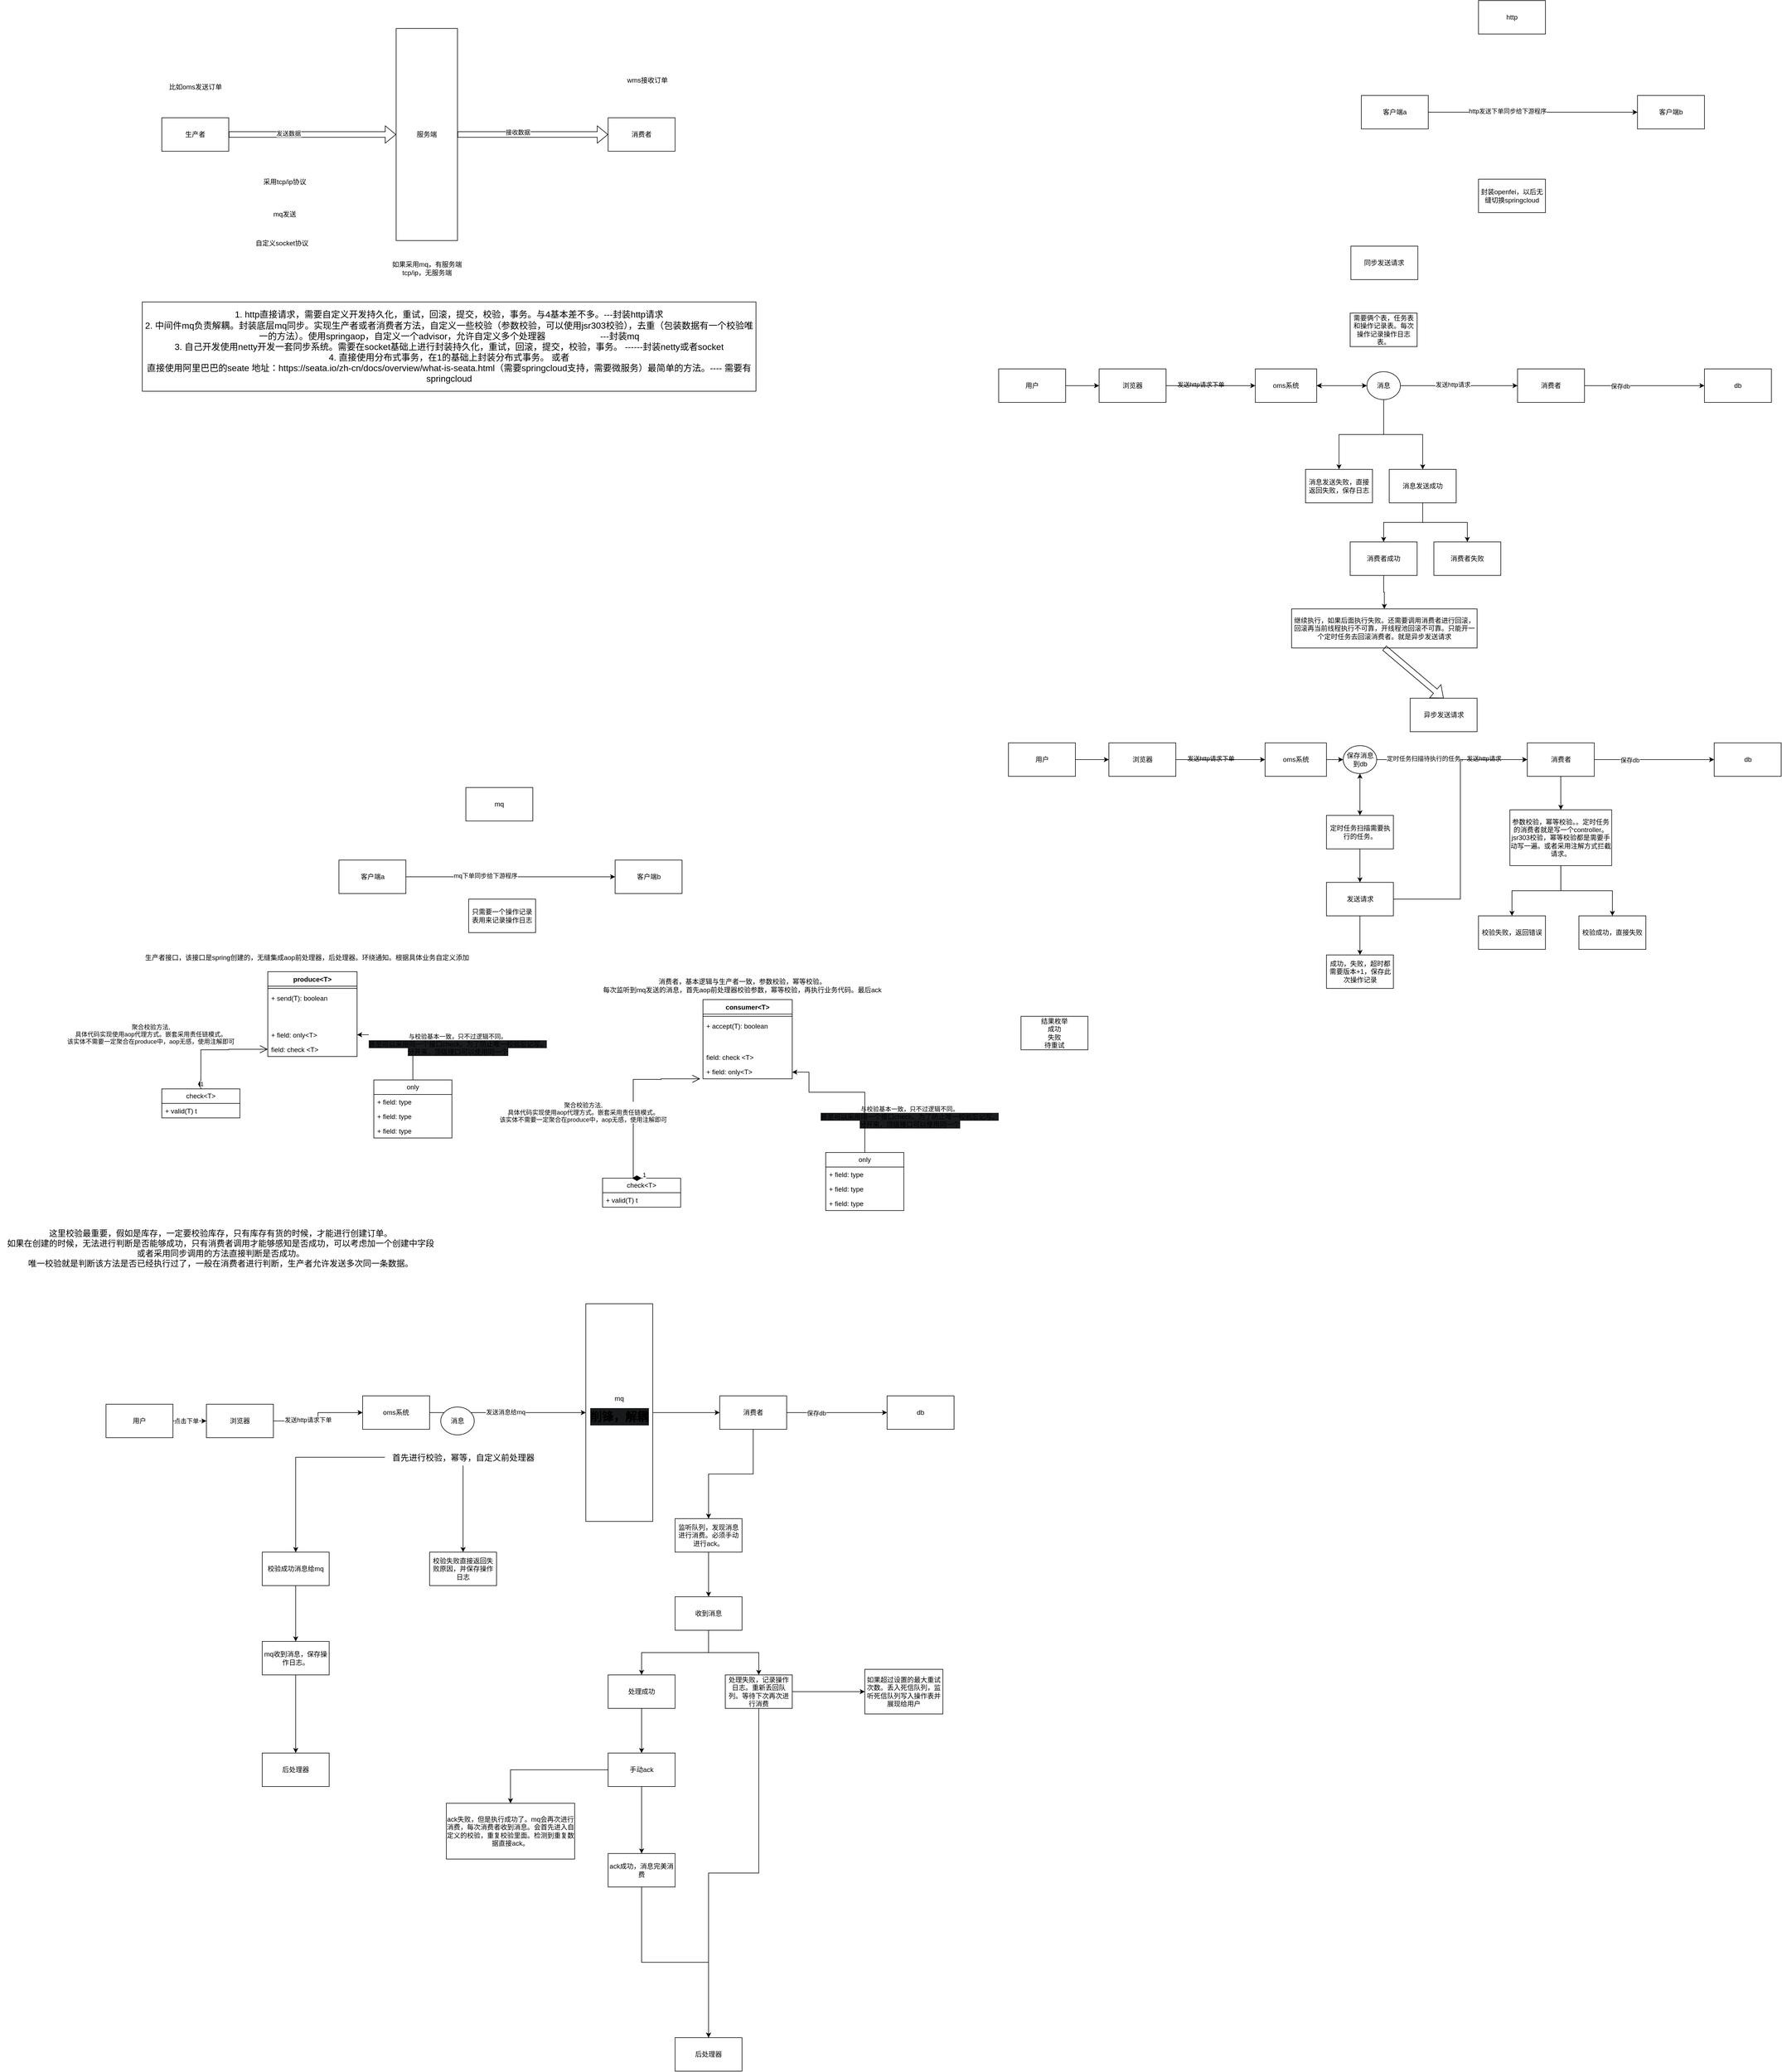 <mxfile version="21.6.2" type="device">
  <diagram name="第 1 页" id="dVBOyQNayiQEY88Q_D3k">
    <mxGraphModel dx="1001693" dy="935" grid="1" gridSize="10" guides="1" tooltips="1" connect="1" arrows="1" fold="1" page="1" pageScale="1" pageWidth="999900" pageHeight="999900" math="0" shadow="0">
      <root>
        <mxCell id="0" />
        <mxCell id="1" parent="0" />
        <mxCell id="_n20_lQ6JL3QIpDgOMCV-1" value="生产者" style="rounded=0;whiteSpace=wrap;html=1;" parent="1" vertex="1">
          <mxGeometry x="70" y="230" width="120" height="60" as="geometry" />
        </mxCell>
        <mxCell id="_n20_lQ6JL3QIpDgOMCV-2" value="消费者" style="rounded=0;whiteSpace=wrap;html=1;" parent="1" vertex="1">
          <mxGeometry x="870" y="230" width="120" height="60" as="geometry" />
        </mxCell>
        <mxCell id="_n20_lQ6JL3QIpDgOMCV-3" value="服务端" style="rounded=0;whiteSpace=wrap;html=1;" parent="1" vertex="1">
          <mxGeometry x="490" y="70" width="110" height="380" as="geometry" />
        </mxCell>
        <mxCell id="_n20_lQ6JL3QIpDgOMCV-4" value="" style="shape=flexArrow;endArrow=classic;html=1;rounded=0;exitX=1;exitY=0.5;exitDx=0;exitDy=0;entryX=0;entryY=0.5;entryDx=0;entryDy=0;" parent="1" source="_n20_lQ6JL3QIpDgOMCV-1" target="_n20_lQ6JL3QIpDgOMCV-3" edge="1">
          <mxGeometry width="50" height="50" relative="1" as="geometry">
            <mxPoint x="680" y="360" as="sourcePoint" />
            <mxPoint x="730" y="310" as="targetPoint" />
          </mxGeometry>
        </mxCell>
        <mxCell id="_n20_lQ6JL3QIpDgOMCV-6" value="发送数据" style="edgeLabel;html=1;align=center;verticalAlign=middle;resizable=0;points=[];" parent="_n20_lQ6JL3QIpDgOMCV-4" vertex="1" connectable="0">
          <mxGeometry x="-0.286" y="2" relative="1" as="geometry">
            <mxPoint as="offset" />
          </mxGeometry>
        </mxCell>
        <mxCell id="_n20_lQ6JL3QIpDgOMCV-5" value="" style="shape=flexArrow;endArrow=classic;html=1;rounded=0;exitX=1;exitY=0.5;exitDx=0;exitDy=0;entryX=0;entryY=0.5;entryDx=0;entryDy=0;" parent="1" source="_n20_lQ6JL3QIpDgOMCV-3" target="_n20_lQ6JL3QIpDgOMCV-2" edge="1">
          <mxGeometry width="50" height="50" relative="1" as="geometry">
            <mxPoint x="670" y="270" as="sourcePoint" />
            <mxPoint x="720" y="220" as="targetPoint" />
          </mxGeometry>
        </mxCell>
        <mxCell id="_n20_lQ6JL3QIpDgOMCV-8" value="接收数据" style="edgeLabel;html=1;align=center;verticalAlign=middle;resizable=0;points=[];" parent="_n20_lQ6JL3QIpDgOMCV-5" vertex="1" connectable="0">
          <mxGeometry x="-0.2" y="4" relative="1" as="geometry">
            <mxPoint as="offset" />
          </mxGeometry>
        </mxCell>
        <mxCell id="_n20_lQ6JL3QIpDgOMCV-9" value="比如oms发送订单" style="text;html=1;align=center;verticalAlign=middle;resizable=0;points=[];autosize=1;strokeColor=none;fillColor=none;" parent="1" vertex="1">
          <mxGeometry x="70" y="160" width="120" height="30" as="geometry" />
        </mxCell>
        <mxCell id="_n20_lQ6JL3QIpDgOMCV-10" value="wms接收订单" style="text;html=1;align=center;verticalAlign=middle;resizable=0;points=[];autosize=1;strokeColor=none;fillColor=none;" parent="1" vertex="1">
          <mxGeometry x="890" y="148" width="100" height="30" as="geometry" />
        </mxCell>
        <mxCell id="_n20_lQ6JL3QIpDgOMCV-11" value="采用tcp/ip协议" style="text;html=1;align=center;verticalAlign=middle;resizable=0;points=[];autosize=1;strokeColor=none;fillColor=none;" parent="1" vertex="1">
          <mxGeometry x="240" y="330" width="100" height="30" as="geometry" />
        </mxCell>
        <mxCell id="_n20_lQ6JL3QIpDgOMCV-12" value="mq发送" style="text;html=1;align=center;verticalAlign=middle;resizable=0;points=[];autosize=1;strokeColor=none;fillColor=none;" parent="1" vertex="1">
          <mxGeometry x="260" y="388" width="60" height="30" as="geometry" />
        </mxCell>
        <mxCell id="_n20_lQ6JL3QIpDgOMCV-13" value="自定义socket协议" style="text;html=1;align=center;verticalAlign=middle;resizable=0;points=[];autosize=1;strokeColor=none;fillColor=none;" parent="1" vertex="1">
          <mxGeometry x="225" y="440" width="120" height="30" as="geometry" />
        </mxCell>
        <mxCell id="_n20_lQ6JL3QIpDgOMCV-14" value="如果采用mq，有服务端&lt;br&gt;tcp/ip，无服务端" style="text;html=1;align=center;verticalAlign=middle;resizable=0;points=[];autosize=1;strokeColor=none;fillColor=none;" parent="1" vertex="1">
          <mxGeometry x="470" y="480" width="150" height="40" as="geometry" />
        </mxCell>
        <mxCell id="_n20_lQ6JL3QIpDgOMCV-20" style="edgeStyle=orthogonalEdgeStyle;rounded=0;orthogonalLoop=1;jettySize=auto;html=1;entryX=0;entryY=0.5;entryDx=0;entryDy=0;" parent="1" source="_n20_lQ6JL3QIpDgOMCV-18" target="_n20_lQ6JL3QIpDgOMCV-19" edge="1">
          <mxGeometry relative="1" as="geometry" />
        </mxCell>
        <mxCell id="_n20_lQ6JL3QIpDgOMCV-21" value="mq下单同步给下游程序" style="edgeLabel;html=1;align=center;verticalAlign=middle;resizable=0;points=[];" parent="_n20_lQ6JL3QIpDgOMCV-20" vertex="1" connectable="0">
          <mxGeometry x="-0.243" y="2" relative="1" as="geometry">
            <mxPoint as="offset" />
          </mxGeometry>
        </mxCell>
        <mxCell id="_n20_lQ6JL3QIpDgOMCV-18" value="客户端a" style="rounded=0;whiteSpace=wrap;html=1;" parent="1" vertex="1">
          <mxGeometry x="387.5" y="1560" width="120" height="60" as="geometry" />
        </mxCell>
        <mxCell id="_n20_lQ6JL3QIpDgOMCV-19" value="客户端b" style="rounded=0;whiteSpace=wrap;html=1;" parent="1" vertex="1">
          <mxGeometry x="882.5" y="1560" width="120" height="60" as="geometry" />
        </mxCell>
        <mxCell id="_n20_lQ6JL3QIpDgOMCV-23" style="edgeStyle=orthogonalEdgeStyle;rounded=0;orthogonalLoop=1;jettySize=auto;html=1;entryX=0;entryY=0.5;entryDx=0;entryDy=0;" parent="1" source="_n20_lQ6JL3QIpDgOMCV-22" target="_n20_lQ6JL3QIpDgOMCV-24" edge="1">
          <mxGeometry relative="1" as="geometry">
            <mxPoint x="200" y="2285" as="targetPoint" />
          </mxGeometry>
        </mxCell>
        <mxCell id="_n20_lQ6JL3QIpDgOMCV-25" value="点击下单" style="edgeLabel;html=1;align=center;verticalAlign=middle;resizable=0;points=[];" parent="_n20_lQ6JL3QIpDgOMCV-23" vertex="1" connectable="0">
          <mxGeometry x="-0.2" relative="1" as="geometry">
            <mxPoint as="offset" />
          </mxGeometry>
        </mxCell>
        <mxCell id="_n20_lQ6JL3QIpDgOMCV-22" value="用户" style="rounded=0;whiteSpace=wrap;html=1;" parent="1" vertex="1">
          <mxGeometry x="-30" y="2535" width="120" height="60" as="geometry" />
        </mxCell>
        <mxCell id="_n20_lQ6JL3QIpDgOMCV-26" style="edgeStyle=orthogonalEdgeStyle;rounded=0;orthogonalLoop=1;jettySize=auto;html=1;entryX=0;entryY=0.5;entryDx=0;entryDy=0;" parent="1" source="_n20_lQ6JL3QIpDgOMCV-24" target="_n20_lQ6JL3QIpDgOMCV-27" edge="1">
          <mxGeometry relative="1" as="geometry">
            <mxPoint x="530" y="2375" as="targetPoint" />
          </mxGeometry>
        </mxCell>
        <mxCell id="_n20_lQ6JL3QIpDgOMCV-28" value="发送http请求下单" style="edgeLabel;html=1;align=center;verticalAlign=middle;resizable=0;points=[];" parent="_n20_lQ6JL3QIpDgOMCV-26" vertex="1" connectable="0">
          <mxGeometry x="-0.293" y="2" relative="1" as="geometry">
            <mxPoint as="offset" />
          </mxGeometry>
        </mxCell>
        <mxCell id="_n20_lQ6JL3QIpDgOMCV-24" value="浏览器" style="whiteSpace=wrap;html=1;" parent="1" vertex="1">
          <mxGeometry x="150" y="2535" width="120" height="60" as="geometry" />
        </mxCell>
        <mxCell id="_n20_lQ6JL3QIpDgOMCV-32" style="edgeStyle=orthogonalEdgeStyle;rounded=0;orthogonalLoop=1;jettySize=auto;html=1;entryX=0;entryY=0.5;entryDx=0;entryDy=0;" parent="1" source="_n20_lQ6JL3QIpDgOMCV-27" target="_n20_lQ6JL3QIpDgOMCV-31" edge="1">
          <mxGeometry relative="1" as="geometry" />
        </mxCell>
        <mxCell id="_n20_lQ6JL3QIpDgOMCV-33" value="发送消息给mq" style="edgeLabel;html=1;align=center;verticalAlign=middle;resizable=0;points=[];" parent="_n20_lQ6JL3QIpDgOMCV-32" vertex="1" connectable="0">
          <mxGeometry x="-0.029" y="1" relative="1" as="geometry">
            <mxPoint as="offset" />
          </mxGeometry>
        </mxCell>
        <mxCell id="_n20_lQ6JL3QIpDgOMCV-27" value="oms系统" style="whiteSpace=wrap;html=1;" parent="1" vertex="1">
          <mxGeometry x="430" y="2520" width="120" height="60" as="geometry" />
        </mxCell>
        <mxCell id="_n20_lQ6JL3QIpDgOMCV-29" value="1. http直接请求，需要自定义开发持久化，重试，回滚，提交，校验，事务。与4基本差不多。---封装http请求&lt;br style=&quot;font-size: 16px;&quot;&gt;2. 中间件mq负责解耦。封装底层mq同步。实现生产者或者消费者方法，自定义一些校验（参数校验，可以使用jsr303校验），去重（包装数据有一个校验唯一的方法）。使用springaop，自定义一个advisor，允许自定义多个处理器&amp;nbsp; &amp;nbsp; &amp;nbsp; &amp;nbsp; &amp;nbsp; &amp;nbsp; &amp;nbsp; &amp;nbsp; &amp;nbsp; &amp;nbsp; &amp;nbsp; ---封装mq&lt;br style=&quot;font-size: 16px;&quot;&gt;3. 自己开发使用netty开发一套同步系统。需要在socket基础上进行封装持久化，重试，回滚，提交，校验，事务。 ------封装netty或者socket&lt;br style=&quot;font-size: 16px;&quot;&gt;4. 直接使用分布式事务，在1的基础上封装分布式事务。 或者&lt;br&gt;直接使用阿里巴巴的seate 地址：https://seata.io/zh-cn/docs/overview/what-is-seata.html（需要springcloud支持，需要微服务）最简单的方法。---- 需要有springcloud" style="whiteSpace=wrap;html=1;fontSize=16;" parent="1" vertex="1">
          <mxGeometry x="35" y="560" width="1100" height="160" as="geometry" />
        </mxCell>
        <mxCell id="_n20_lQ6JL3QIpDgOMCV-30" value="mq" style="whiteSpace=wrap;html=1;" parent="1" vertex="1">
          <mxGeometry x="615" y="1430" width="120" height="60" as="geometry" />
        </mxCell>
        <mxCell id="_n20_lQ6JL3QIpDgOMCV-100" value="" style="edgeStyle=orthogonalEdgeStyle;rounded=0;orthogonalLoop=1;jettySize=auto;html=1;" parent="1" source="_n20_lQ6JL3QIpDgOMCV-31" target="_n20_lQ6JL3QIpDgOMCV-99" edge="1">
          <mxGeometry relative="1" as="geometry" />
        </mxCell>
        <mxCell id="_n20_lQ6JL3QIpDgOMCV-31" value="mq&lt;h2 data-darkreader-inline-bgcolor=&quot;&quot; style=&quot;margin: 10px 0px; padding: 0px; font-size: 21px; line-height: 1.5; font-family: Verdana, Arial, Helvetica, sans-serif; text-align: start; background-color: rgb(24, 26, 27); --darkreader-inline-bgcolor: #131516;&quot;&gt;削锋，解耦&lt;/h2&gt;" style="rounded=0;whiteSpace=wrap;html=1;" parent="1" vertex="1">
          <mxGeometry x="830" y="2355" width="120" height="390" as="geometry" />
        </mxCell>
        <mxCell id="_n20_lQ6JL3QIpDgOMCV-104" style="edgeStyle=orthogonalEdgeStyle;rounded=0;orthogonalLoop=1;jettySize=auto;html=1;entryX=0.5;entryY=0;entryDx=0;entryDy=0;" parent="1" source="_n20_lQ6JL3QIpDgOMCV-35" target="_n20_lQ6JL3QIpDgOMCV-105" edge="1">
          <mxGeometry relative="1" as="geometry">
            <mxPoint x="360" y="2730" as="targetPoint" />
          </mxGeometry>
        </mxCell>
        <mxCell id="_n20_lQ6JL3QIpDgOMCV-108" value="" style="edgeStyle=orthogonalEdgeStyle;rounded=0;orthogonalLoop=1;jettySize=auto;html=1;" parent="1" source="_n20_lQ6JL3QIpDgOMCV-35" target="_n20_lQ6JL3QIpDgOMCV-107" edge="1">
          <mxGeometry relative="1" as="geometry" />
        </mxCell>
        <mxCell id="_n20_lQ6JL3QIpDgOMCV-35" value="首先进行校验，幂等，自定义前处理器" style="text;html=1;align=center;verticalAlign=middle;resizable=0;points=[];autosize=1;strokeColor=none;fillColor=none;fontSize=15;" parent="1" vertex="1">
          <mxGeometry x="470" y="2615" width="280" height="30" as="geometry" />
        </mxCell>
        <mxCell id="_n20_lQ6JL3QIpDgOMCV-37" value="消息" style="ellipse;whiteSpace=wrap;html=1;" parent="1" vertex="1">
          <mxGeometry x="570" y="2540" width="60" height="50" as="geometry" />
        </mxCell>
        <mxCell id="_n20_lQ6JL3QIpDgOMCV-50" value="生产者接口，该接口是spring创建的，无缝集成aop前处理器，后处理器。环绕通知。根据具体业务自定义添加" style="text;html=1;align=center;verticalAlign=middle;resizable=0;points=[];autosize=1;strokeColor=none;fillColor=none;" parent="1" vertex="1">
          <mxGeometry x="30" y="1720" width="600" height="30" as="geometry" />
        </mxCell>
        <mxCell id="_n20_lQ6JL3QIpDgOMCV-67" value="produce&amp;lt;T&amp;gt;" style="swimlane;fontStyle=1;align=center;verticalAlign=top;childLayout=stackLayout;horizontal=1;startSize=26;horizontalStack=0;resizeParent=1;resizeParentMax=0;resizeLast=0;collapsible=1;marginBottom=0;whiteSpace=wrap;html=1;" parent="1" vertex="1">
          <mxGeometry x="260" y="1760" width="160" height="152" as="geometry" />
        </mxCell>
        <mxCell id="_n20_lQ6JL3QIpDgOMCV-69" value="" style="line;strokeWidth=1;fillColor=none;align=left;verticalAlign=middle;spacingTop=-1;spacingLeft=3;spacingRight=3;rotatable=0;labelPosition=right;points=[];portConstraint=eastwest;strokeColor=inherit;" parent="_n20_lQ6JL3QIpDgOMCV-67" vertex="1">
          <mxGeometry y="26" width="160" height="8" as="geometry" />
        </mxCell>
        <mxCell id="_n20_lQ6JL3QIpDgOMCV-70" value="+ send(T): boolean" style="text;strokeColor=none;fillColor=none;align=left;verticalAlign=top;spacingLeft=4;spacingRight=4;overflow=hidden;rotatable=0;points=[[0,0.5],[1,0.5]];portConstraint=eastwest;whiteSpace=wrap;html=1;" parent="_n20_lQ6JL3QIpDgOMCV-67" vertex="1">
          <mxGeometry y="34" width="160" height="66" as="geometry" />
        </mxCell>
        <mxCell id="_n20_lQ6JL3QIpDgOMCV-88" value="+ field: only&amp;lt;T&amp;gt;" style="text;strokeColor=none;fillColor=none;align=left;verticalAlign=top;spacingLeft=4;spacingRight=4;overflow=hidden;rotatable=0;points=[[0,0.5],[1,0.5]];portConstraint=eastwest;whiteSpace=wrap;html=1;" parent="_n20_lQ6JL3QIpDgOMCV-67" vertex="1">
          <mxGeometry y="100" width="160" height="26" as="geometry" />
        </mxCell>
        <mxCell id="_n20_lQ6JL3QIpDgOMCV-81" value="field: check &amp;lt;T&amp;gt;" style="text;strokeColor=none;fillColor=none;align=left;verticalAlign=top;spacingLeft=4;spacingRight=4;overflow=hidden;rotatable=0;points=[[0,0.5],[1,0.5]];portConstraint=eastwest;whiteSpace=wrap;html=1;" parent="_n20_lQ6JL3QIpDgOMCV-67" vertex="1">
          <mxGeometry y="126" width="160" height="26" as="geometry" />
        </mxCell>
        <mxCell id="_n20_lQ6JL3QIpDgOMCV-72" value="消费者，基本逻辑与生产者一致，参数校验，幂等校验。&lt;br&gt;每次监听到mq发送的消息，首先aop前处理器校验参数，幂等校验，再执行业务代码。最后ack" style="text;html=1;align=center;verticalAlign=middle;resizable=0;points=[];autosize=1;strokeColor=none;fillColor=none;" parent="1" vertex="1">
          <mxGeometry x="850" y="1765" width="520" height="40" as="geometry" />
        </mxCell>
        <mxCell id="_n20_lQ6JL3QIpDgOMCV-73" value="consumer&amp;lt;T&amp;gt;" style="swimlane;fontStyle=1;align=center;verticalAlign=top;childLayout=stackLayout;horizontal=1;startSize=26;horizontalStack=0;resizeParent=1;resizeParentMax=0;resizeLast=0;collapsible=1;marginBottom=0;whiteSpace=wrap;html=1;" parent="1" vertex="1">
          <mxGeometry x="1040" y="1810" width="160" height="142" as="geometry" />
        </mxCell>
        <mxCell id="_n20_lQ6JL3QIpDgOMCV-74" value="" style="line;strokeWidth=1;fillColor=none;align=left;verticalAlign=middle;spacingTop=-1;spacingLeft=3;spacingRight=3;rotatable=0;labelPosition=right;points=[];portConstraint=eastwest;strokeColor=inherit;" parent="_n20_lQ6JL3QIpDgOMCV-73" vertex="1">
          <mxGeometry y="26" width="160" height="8" as="geometry" />
        </mxCell>
        <mxCell id="_n20_lQ6JL3QIpDgOMCV-75" value="+ accept(T): boolean" style="text;strokeColor=none;fillColor=none;align=left;verticalAlign=top;spacingLeft=4;spacingRight=4;overflow=hidden;rotatable=0;points=[[0,0.5],[1,0.5]];portConstraint=eastwest;whiteSpace=wrap;html=1;" parent="_n20_lQ6JL3QIpDgOMCV-73" vertex="1">
          <mxGeometry y="34" width="160" height="56" as="geometry" />
        </mxCell>
        <mxCell id="_n20_lQ6JL3QIpDgOMCV-140" value="field: check &amp;lt;T&amp;gt;" style="text;strokeColor=none;fillColor=none;align=left;verticalAlign=top;spacingLeft=4;spacingRight=4;overflow=hidden;rotatable=0;points=[[0,0.5],[1,0.5]];portConstraint=eastwest;whiteSpace=wrap;html=1;" parent="_n20_lQ6JL3QIpDgOMCV-73" vertex="1">
          <mxGeometry y="90" width="160" height="26" as="geometry" />
        </mxCell>
        <mxCell id="_n20_lQ6JL3QIpDgOMCV-139" value="+ field: only&amp;lt;T&amp;gt;" style="text;strokeColor=none;fillColor=none;align=left;verticalAlign=top;spacingLeft=4;spacingRight=4;overflow=hidden;rotatable=0;points=[[0,0.5],[1,0.5]];portConstraint=eastwest;whiteSpace=wrap;html=1;" parent="_n20_lQ6JL3QIpDgOMCV-73" vertex="1">
          <mxGeometry y="116" width="160" height="26" as="geometry" />
        </mxCell>
        <mxCell id="_n20_lQ6JL3QIpDgOMCV-76" value="check&amp;lt;T&amp;gt;" style="swimlane;fontStyle=0;childLayout=stackLayout;horizontal=1;startSize=26;fillColor=none;horizontalStack=0;resizeParent=1;resizeParentMax=0;resizeLast=0;collapsible=1;marginBottom=0;whiteSpace=wrap;html=1;" parent="1" vertex="1">
          <mxGeometry x="70" y="1970" width="140" height="52" as="geometry" />
        </mxCell>
        <mxCell id="_n20_lQ6JL3QIpDgOMCV-77" value="+ valid(T) t" style="text;strokeColor=none;fillColor=none;align=left;verticalAlign=top;spacingLeft=4;spacingRight=4;overflow=hidden;rotatable=0;points=[[0,0.5],[1,0.5]];portConstraint=eastwest;whiteSpace=wrap;html=1;" parent="_n20_lQ6JL3QIpDgOMCV-76" vertex="1">
          <mxGeometry y="26" width="140" height="26" as="geometry" />
        </mxCell>
        <mxCell id="_n20_lQ6JL3QIpDgOMCV-80" value="1" style="endArrow=open;html=1;endSize=12;startArrow=diamondThin;startSize=14;startFill=1;edgeStyle=orthogonalEdgeStyle;align=left;verticalAlign=bottom;rounded=0;exitX=0.5;exitY=0;exitDx=0;exitDy=0;entryX=0;entryY=0.5;entryDx=0;entryDy=0;" parent="1" source="_n20_lQ6JL3QIpDgOMCV-76" target="_n20_lQ6JL3QIpDgOMCV-81" edge="1">
          <mxGeometry x="-1" y="3" relative="1" as="geometry">
            <mxPoint x="260" y="1930" as="sourcePoint" />
            <mxPoint x="110" y="1770" as="targetPoint" />
            <Array as="points">
              <mxPoint x="140" y="1900" />
              <mxPoint x="190" y="1900" />
              <mxPoint x="190" y="1899" />
            </Array>
          </mxGeometry>
        </mxCell>
        <mxCell id="_n20_lQ6JL3QIpDgOMCV-86" value="聚合校验方法,&lt;br&gt;具体代码实现使用aop代理方式。嵌套采用责任链模式。&lt;br&gt;该实体不需要一定聚合在produce中，aop无感，使用注解即可" style="edgeLabel;html=1;align=center;verticalAlign=middle;resizable=0;points=[];" parent="_n20_lQ6JL3QIpDgOMCV-80" vertex="1" connectable="0">
          <mxGeometry x="-0.415" y="2" relative="1" as="geometry">
            <mxPoint x="-88" y="-42" as="offset" />
          </mxGeometry>
        </mxCell>
        <mxCell id="_n20_lQ6JL3QIpDgOMCV-93" style="edgeStyle=orthogonalEdgeStyle;rounded=0;orthogonalLoop=1;jettySize=auto;html=1;" parent="1" source="_n20_lQ6JL3QIpDgOMCV-89" target="_n20_lQ6JL3QIpDgOMCV-88" edge="1">
          <mxGeometry relative="1" as="geometry" />
        </mxCell>
        <mxCell id="_n20_lQ6JL3QIpDgOMCV-95" value="与校验基本一致，只不过逻辑不同。&lt;br data-darkreader-inline-border=&quot;&quot; data-darkreader-inline-bgcolor=&quot;&quot; style=&quot;border-color: var(--darkreader-border--border-color); font-size: 12px; background-color: rgb(26, 28, 30); --darkreader-inline-bgcolor: #151718; --darkreader-inline-border: var(--darkreader-border--darkreader-border--border-color);&quot;&gt;&lt;span data-darkreader-inline-bgcolor=&quot;&quot; style=&quot;font-size: 12px; background-color: rgb(26, 28, 30); --darkreader-inline-bgcolor: #151718;&quot;&gt;甚至可以采用同一个接口check。为了防止唯一校验忘记写。&lt;br&gt;分开来，顶级接口可以使用同一个&lt;/span&gt;" style="edgeLabel;html=1;align=center;verticalAlign=middle;resizable=0;points=[];" parent="_n20_lQ6JL3QIpDgOMCV-93" vertex="1" connectable="0">
          <mxGeometry x="-0.105" y="-3" relative="1" as="geometry">
            <mxPoint x="80" y="20" as="offset" />
          </mxGeometry>
        </mxCell>
        <mxCell id="_n20_lQ6JL3QIpDgOMCV-89" value="only" style="swimlane;fontStyle=0;childLayout=stackLayout;horizontal=1;startSize=26;fillColor=none;horizontalStack=0;resizeParent=1;resizeParentMax=0;resizeLast=0;collapsible=1;marginBottom=0;whiteSpace=wrap;html=1;" parent="1" vertex="1">
          <mxGeometry x="450" y="1954" width="140" height="104" as="geometry" />
        </mxCell>
        <mxCell id="_n20_lQ6JL3QIpDgOMCV-90" value="+ field: type" style="text;strokeColor=none;fillColor=none;align=left;verticalAlign=top;spacingLeft=4;spacingRight=4;overflow=hidden;rotatable=0;points=[[0,0.5],[1,0.5]];portConstraint=eastwest;whiteSpace=wrap;html=1;" parent="_n20_lQ6JL3QIpDgOMCV-89" vertex="1">
          <mxGeometry y="26" width="140" height="26" as="geometry" />
        </mxCell>
        <mxCell id="_n20_lQ6JL3QIpDgOMCV-91" value="+ field: type" style="text;strokeColor=none;fillColor=none;align=left;verticalAlign=top;spacingLeft=4;spacingRight=4;overflow=hidden;rotatable=0;points=[[0,0.5],[1,0.5]];portConstraint=eastwest;whiteSpace=wrap;html=1;" parent="_n20_lQ6JL3QIpDgOMCV-89" vertex="1">
          <mxGeometry y="52" width="140" height="26" as="geometry" />
        </mxCell>
        <mxCell id="_n20_lQ6JL3QIpDgOMCV-92" value="+ field: type" style="text;strokeColor=none;fillColor=none;align=left;verticalAlign=top;spacingLeft=4;spacingRight=4;overflow=hidden;rotatable=0;points=[[0,0.5],[1,0.5]];portConstraint=eastwest;whiteSpace=wrap;html=1;" parent="_n20_lQ6JL3QIpDgOMCV-89" vertex="1">
          <mxGeometry y="78" width="140" height="26" as="geometry" />
        </mxCell>
        <mxCell id="_n20_lQ6JL3QIpDgOMCV-96" value="这里校验最重要，假如是库存，一定要校验库存，只有库存有货的时候，才能进行创建订单。&lt;br style=&quot;font-size: 15px;&quot;&gt;如果在创建的时候，无法进行判断是否能够成功，只有消费者调用才能够感知是否成功，可以考虑加一个创建中字段&lt;br&gt;或者采用同步调用的方法直接判断是否成功。&lt;br&gt;&lt;font style=&quot;font-size: 15px;&quot;&gt;唯一校验就是判断该方法是否已经执行过了，一般在消费者进行判断，生产者允许发送多次同一条数据。&lt;br style=&quot;font-size: 15px;&quot;&gt;&lt;/font&gt;" style="text;html=1;align=center;verticalAlign=middle;resizable=0;points=[];autosize=1;strokeColor=none;fillColor=none;fontSize=15;" parent="1" vertex="1">
          <mxGeometry x="-220" y="2210" width="790" height="90" as="geometry" />
        </mxCell>
        <mxCell id="_n20_lQ6JL3QIpDgOMCV-103" value="" style="edgeStyle=orthogonalEdgeStyle;rounded=0;orthogonalLoop=1;jettySize=auto;html=1;" parent="1" source="_n20_lQ6JL3QIpDgOMCV-99" target="_n20_lQ6JL3QIpDgOMCV-102" edge="1">
          <mxGeometry relative="1" as="geometry" />
        </mxCell>
        <mxCell id="_n20_lQ6JL3QIpDgOMCV-131" value="保存db" style="edgeLabel;html=1;align=center;verticalAlign=middle;resizable=0;points=[];" parent="_n20_lQ6JL3QIpDgOMCV-103" vertex="1" connectable="0">
          <mxGeometry x="-0.411" y="-1" relative="1" as="geometry">
            <mxPoint as="offset" />
          </mxGeometry>
        </mxCell>
        <mxCell id="_n20_lQ6JL3QIpDgOMCV-114" value="" style="edgeStyle=orthogonalEdgeStyle;rounded=0;orthogonalLoop=1;jettySize=auto;html=1;" parent="1" source="_n20_lQ6JL3QIpDgOMCV-99" target="_n20_lQ6JL3QIpDgOMCV-113" edge="1">
          <mxGeometry relative="1" as="geometry" />
        </mxCell>
        <mxCell id="_n20_lQ6JL3QIpDgOMCV-99" value="消费者" style="whiteSpace=wrap;html=1;rounded=0;" parent="1" vertex="1">
          <mxGeometry x="1070" y="2520" width="120" height="60" as="geometry" />
        </mxCell>
        <mxCell id="_n20_lQ6JL3QIpDgOMCV-102" value="db" style="whiteSpace=wrap;html=1;rounded=0;" parent="1" vertex="1">
          <mxGeometry x="1370" y="2520" width="120" height="60" as="geometry" />
        </mxCell>
        <mxCell id="_n20_lQ6JL3QIpDgOMCV-111" value="" style="edgeStyle=orthogonalEdgeStyle;rounded=0;orthogonalLoop=1;jettySize=auto;html=1;" parent="1" source="_n20_lQ6JL3QIpDgOMCV-105" target="_n20_lQ6JL3QIpDgOMCV-110" edge="1">
          <mxGeometry relative="1" as="geometry" />
        </mxCell>
        <mxCell id="_n20_lQ6JL3QIpDgOMCV-105" value="校验成功消息给mq" style="rounded=0;whiteSpace=wrap;html=1;" parent="1" vertex="1">
          <mxGeometry x="250" y="2800" width="120" height="60" as="geometry" />
        </mxCell>
        <mxCell id="_n20_lQ6JL3QIpDgOMCV-107" value="校验失败直接返回失败原因，并保存操作日志" style="whiteSpace=wrap;html=1;" parent="1" vertex="1">
          <mxGeometry x="550" y="2800" width="120" height="60" as="geometry" />
        </mxCell>
        <mxCell id="_n20_lQ6JL3QIpDgOMCV-146" style="edgeStyle=orthogonalEdgeStyle;rounded=0;orthogonalLoop=1;jettySize=auto;html=1;entryX=0.5;entryY=0;entryDx=0;entryDy=0;" parent="1" source="_n20_lQ6JL3QIpDgOMCV-110" target="_n20_lQ6JL3QIpDgOMCV-147" edge="1">
          <mxGeometry relative="1" as="geometry">
            <mxPoint x="310" y="3150" as="targetPoint" />
          </mxGeometry>
        </mxCell>
        <mxCell id="_n20_lQ6JL3QIpDgOMCV-110" value="mq收到消息，保存操作日志。" style="rounded=0;whiteSpace=wrap;html=1;" parent="1" vertex="1">
          <mxGeometry x="250" y="2960" width="120" height="60" as="geometry" />
        </mxCell>
        <mxCell id="_n20_lQ6JL3QIpDgOMCV-118" value="" style="edgeStyle=orthogonalEdgeStyle;rounded=0;orthogonalLoop=1;jettySize=auto;html=1;" parent="1" source="_n20_lQ6JL3QIpDgOMCV-113" target="_n20_lQ6JL3QIpDgOMCV-117" edge="1">
          <mxGeometry relative="1" as="geometry" />
        </mxCell>
        <mxCell id="_n20_lQ6JL3QIpDgOMCV-113" value="监听队列，发现消息进行消费。必须手动进行ack。" style="whiteSpace=wrap;html=1;rounded=0;" parent="1" vertex="1">
          <mxGeometry x="990" y="2740" width="120" height="60" as="geometry" />
        </mxCell>
        <mxCell id="_n20_lQ6JL3QIpDgOMCV-120" value="" style="edgeStyle=orthogonalEdgeStyle;rounded=0;orthogonalLoop=1;jettySize=auto;html=1;" parent="1" source="_n20_lQ6JL3QIpDgOMCV-117" target="_n20_lQ6JL3QIpDgOMCV-119" edge="1">
          <mxGeometry relative="1" as="geometry" />
        </mxCell>
        <mxCell id="_n20_lQ6JL3QIpDgOMCV-122" value="" style="edgeStyle=orthogonalEdgeStyle;rounded=0;orthogonalLoop=1;jettySize=auto;html=1;" parent="1" source="_n20_lQ6JL3QIpDgOMCV-117" target="_n20_lQ6JL3QIpDgOMCV-121" edge="1">
          <mxGeometry relative="1" as="geometry" />
        </mxCell>
        <mxCell id="_n20_lQ6JL3QIpDgOMCV-117" value="收到消息" style="whiteSpace=wrap;html=1;rounded=0;" parent="1" vertex="1">
          <mxGeometry x="990" y="2880" width="120" height="60" as="geometry" />
        </mxCell>
        <mxCell id="_n20_lQ6JL3QIpDgOMCV-124" value="" style="edgeStyle=orthogonalEdgeStyle;rounded=0;orthogonalLoop=1;jettySize=auto;html=1;" parent="1" source="_n20_lQ6JL3QIpDgOMCV-119" target="_n20_lQ6JL3QIpDgOMCV-123" edge="1">
          <mxGeometry relative="1" as="geometry" />
        </mxCell>
        <mxCell id="_n20_lQ6JL3QIpDgOMCV-119" value="处理成功" style="whiteSpace=wrap;html=1;rounded=0;" parent="1" vertex="1">
          <mxGeometry x="870" y="3020" width="120" height="60" as="geometry" />
        </mxCell>
        <mxCell id="_n20_lQ6JL3QIpDgOMCV-150" style="edgeStyle=orthogonalEdgeStyle;rounded=0;orthogonalLoop=1;jettySize=auto;html=1;entryX=0.5;entryY=0;entryDx=0;entryDy=0;" parent="1" source="_n20_lQ6JL3QIpDgOMCV-121" target="_n20_lQ6JL3QIpDgOMCV-149" edge="1">
          <mxGeometry relative="1" as="geometry" />
        </mxCell>
        <mxCell id="_n20_lQ6JL3QIpDgOMCV-257" value="" style="edgeStyle=orthogonalEdgeStyle;rounded=0;orthogonalLoop=1;jettySize=auto;html=1;" parent="1" source="_n20_lQ6JL3QIpDgOMCV-121" target="_n20_lQ6JL3QIpDgOMCV-256" edge="1">
          <mxGeometry relative="1" as="geometry" />
        </mxCell>
        <mxCell id="_n20_lQ6JL3QIpDgOMCV-121" value="处理失败，记录操作日志。重新丢回队列。等待下次再次进行消费" style="whiteSpace=wrap;html=1;rounded=0;" parent="1" vertex="1">
          <mxGeometry x="1080" y="3020" width="120" height="60" as="geometry" />
        </mxCell>
        <mxCell id="_n20_lQ6JL3QIpDgOMCV-127" value="" style="edgeStyle=orthogonalEdgeStyle;rounded=0;orthogonalLoop=1;jettySize=auto;html=1;" parent="1" source="_n20_lQ6JL3QIpDgOMCV-123" target="_n20_lQ6JL3QIpDgOMCV-126" edge="1">
          <mxGeometry relative="1" as="geometry" />
        </mxCell>
        <mxCell id="_n20_lQ6JL3QIpDgOMCV-129" value="" style="edgeStyle=orthogonalEdgeStyle;rounded=0;orthogonalLoop=1;jettySize=auto;html=1;" parent="1" source="_n20_lQ6JL3QIpDgOMCV-123" target="_n20_lQ6JL3QIpDgOMCV-128" edge="1">
          <mxGeometry relative="1" as="geometry" />
        </mxCell>
        <mxCell id="_n20_lQ6JL3QIpDgOMCV-123" value="手动ack" style="whiteSpace=wrap;html=1;rounded=0;" parent="1" vertex="1">
          <mxGeometry x="870" y="3160" width="120" height="60" as="geometry" />
        </mxCell>
        <mxCell id="_n20_lQ6JL3QIpDgOMCV-148" style="edgeStyle=orthogonalEdgeStyle;rounded=0;orthogonalLoop=1;jettySize=auto;html=1;entryX=0.5;entryY=0;entryDx=0;entryDy=0;" parent="1" source="_n20_lQ6JL3QIpDgOMCV-126" target="_n20_lQ6JL3QIpDgOMCV-149" edge="1">
          <mxGeometry relative="1" as="geometry">
            <mxPoint x="930" y="3520" as="targetPoint" />
          </mxGeometry>
        </mxCell>
        <mxCell id="_n20_lQ6JL3QIpDgOMCV-126" value="ack成功，消息完美消费" style="whiteSpace=wrap;html=1;rounded=0;" parent="1" vertex="1">
          <mxGeometry x="870" y="3340" width="120" height="60" as="geometry" />
        </mxCell>
        <mxCell id="_n20_lQ6JL3QIpDgOMCV-128" value="ack失败，但是执行成功了。mq会再次进行消费，每次消费者收到消息。会首先进入自定义的校验，重复校验里面。检测到重复数据直接ack。&lt;br&gt;" style="whiteSpace=wrap;html=1;rounded=0;" parent="1" vertex="1">
          <mxGeometry x="580" y="3250" width="230" height="100" as="geometry" />
        </mxCell>
        <mxCell id="_n20_lQ6JL3QIpDgOMCV-133" value="与校验基本一致，只不过逻辑不同。&lt;br data-darkreader-inline-border=&quot;&quot; data-darkreader-inline-bgcolor=&quot;&quot; style=&quot;border-color: var(--darkreader-border--border-color); font-size: 12px; background-color: rgb(26, 28, 30); --darkreader-inline-bgcolor: #151718; --darkreader-inline-border: var(--darkreader-border--darkreader-border--border-color);&quot;&gt;&lt;span data-darkreader-inline-bgcolor=&quot;&quot; style=&quot;font-size: 12px; background-color: rgb(26, 28, 30); --darkreader-inline-bgcolor: #151718;&quot;&gt;甚至可以采用同一个接口check。为了防止唯一校验忘记写。&lt;br&gt;分开来，顶级接口可以使用同一个&lt;/span&gt;" style="edgeLabel;html=1;align=center;verticalAlign=middle;resizable=0;points=[];" parent="1" vertex="1" connectable="0">
          <mxGeometry x="1410" y="2020" as="geometry" />
        </mxCell>
        <mxCell id="_n20_lQ6JL3QIpDgOMCV-138" value="" style="edgeStyle=orthogonalEdgeStyle;rounded=0;orthogonalLoop=1;jettySize=auto;html=1;" parent="1" source="_n20_lQ6JL3QIpDgOMCV-134" target="_n20_lQ6JL3QIpDgOMCV-73" edge="1">
          <mxGeometry relative="1" as="geometry">
            <Array as="points">
              <mxPoint x="1230" y="1976" />
              <mxPoint x="1230" y="1940" />
            </Array>
          </mxGeometry>
        </mxCell>
        <mxCell id="_n20_lQ6JL3QIpDgOMCV-134" value="only" style="swimlane;fontStyle=0;childLayout=stackLayout;horizontal=1;startSize=26;fillColor=none;horizontalStack=0;resizeParent=1;resizeParentMax=0;resizeLast=0;collapsible=1;marginBottom=0;whiteSpace=wrap;html=1;" parent="1" vertex="1">
          <mxGeometry x="1260" y="2084" width="140" height="104" as="geometry" />
        </mxCell>
        <mxCell id="_n20_lQ6JL3QIpDgOMCV-135" value="+ field: type" style="text;strokeColor=none;fillColor=none;align=left;verticalAlign=top;spacingLeft=4;spacingRight=4;overflow=hidden;rotatable=0;points=[[0,0.5],[1,0.5]];portConstraint=eastwest;whiteSpace=wrap;html=1;" parent="_n20_lQ6JL3QIpDgOMCV-134" vertex="1">
          <mxGeometry y="26" width="140" height="26" as="geometry" />
        </mxCell>
        <mxCell id="_n20_lQ6JL3QIpDgOMCV-136" value="+ field: type" style="text;strokeColor=none;fillColor=none;align=left;verticalAlign=top;spacingLeft=4;spacingRight=4;overflow=hidden;rotatable=0;points=[[0,0.5],[1,0.5]];portConstraint=eastwest;whiteSpace=wrap;html=1;" parent="_n20_lQ6JL3QIpDgOMCV-134" vertex="1">
          <mxGeometry y="52" width="140" height="26" as="geometry" />
        </mxCell>
        <mxCell id="_n20_lQ6JL3QIpDgOMCV-137" value="+ field: type" style="text;strokeColor=none;fillColor=none;align=left;verticalAlign=top;spacingLeft=4;spacingRight=4;overflow=hidden;rotatable=0;points=[[0,0.5],[1,0.5]];portConstraint=eastwest;whiteSpace=wrap;html=1;" parent="_n20_lQ6JL3QIpDgOMCV-134" vertex="1">
          <mxGeometry y="78" width="140" height="26" as="geometry" />
        </mxCell>
        <mxCell id="_n20_lQ6JL3QIpDgOMCV-141" value="check&amp;lt;T&amp;gt;" style="swimlane;fontStyle=0;childLayout=stackLayout;horizontal=1;startSize=26;fillColor=none;horizontalStack=0;resizeParent=1;resizeParentMax=0;resizeLast=0;collapsible=1;marginBottom=0;whiteSpace=wrap;html=1;" parent="1" vertex="1">
          <mxGeometry x="860" y="2130" width="140" height="52" as="geometry" />
        </mxCell>
        <mxCell id="_n20_lQ6JL3QIpDgOMCV-142" value="+ valid(T) t" style="text;strokeColor=none;fillColor=none;align=left;verticalAlign=top;spacingLeft=4;spacingRight=4;overflow=hidden;rotatable=0;points=[[0,0.5],[1,0.5]];portConstraint=eastwest;whiteSpace=wrap;html=1;" parent="_n20_lQ6JL3QIpDgOMCV-141" vertex="1">
          <mxGeometry y="26" width="140" height="26" as="geometry" />
        </mxCell>
        <mxCell id="_n20_lQ6JL3QIpDgOMCV-143" value="1" style="endArrow=open;html=1;endSize=12;startArrow=diamondThin;startSize=14;startFill=1;edgeStyle=orthogonalEdgeStyle;align=left;verticalAlign=bottom;rounded=0;exitX=0.5;exitY=0;exitDx=0;exitDy=0;entryX=0;entryY=0.5;entryDx=0;entryDy=0;" parent="1" source="_n20_lQ6JL3QIpDgOMCV-141" edge="1">
          <mxGeometry x="-1" y="3" relative="1" as="geometry">
            <mxPoint x="1035" y="1983" as="sourcePoint" />
            <mxPoint x="1035" y="1952" as="targetPoint" />
            <Array as="points">
              <mxPoint x="915" y="1953" />
              <mxPoint x="965" y="1953" />
              <mxPoint x="965" y="1952" />
            </Array>
          </mxGeometry>
        </mxCell>
        <mxCell id="_n20_lQ6JL3QIpDgOMCV-144" value="聚合校验方法,&lt;br&gt;具体代码实现使用aop代理方式。嵌套采用责任链模式。&lt;br&gt;该实体不需要一定聚合在produce中，aop无感，使用注解即可" style="edgeLabel;html=1;align=center;verticalAlign=middle;resizable=0;points=[];" parent="_n20_lQ6JL3QIpDgOMCV-143" vertex="1" connectable="0">
          <mxGeometry x="-0.415" y="2" relative="1" as="geometry">
            <mxPoint x="-88" y="-42" as="offset" />
          </mxGeometry>
        </mxCell>
        <mxCell id="_n20_lQ6JL3QIpDgOMCV-147" value="后处理器" style="whiteSpace=wrap;html=1;" parent="1" vertex="1">
          <mxGeometry x="250" y="3160" width="120" height="60" as="geometry" />
        </mxCell>
        <mxCell id="_n20_lQ6JL3QIpDgOMCV-149" value="后处理器" style="whiteSpace=wrap;html=1;" parent="1" vertex="1">
          <mxGeometry x="990" y="3670" width="120" height="60" as="geometry" />
        </mxCell>
        <mxCell id="_n20_lQ6JL3QIpDgOMCV-151" value="http" style="whiteSpace=wrap;html=1;" parent="1" vertex="1">
          <mxGeometry x="2430" y="20" width="120" height="60" as="geometry" />
        </mxCell>
        <mxCell id="_n20_lQ6JL3QIpDgOMCV-152" style="edgeStyle=orthogonalEdgeStyle;rounded=0;orthogonalLoop=1;jettySize=auto;html=1;entryX=0;entryY=0.5;entryDx=0;entryDy=0;" parent="1" source="_n20_lQ6JL3QIpDgOMCV-154" target="_n20_lQ6JL3QIpDgOMCV-155" edge="1">
          <mxGeometry relative="1" as="geometry" />
        </mxCell>
        <mxCell id="_n20_lQ6JL3QIpDgOMCV-153" value="http发送下单同步给下游程序" style="edgeLabel;html=1;align=center;verticalAlign=middle;resizable=0;points=[];" parent="_n20_lQ6JL3QIpDgOMCV-152" vertex="1" connectable="0">
          <mxGeometry x="-0.243" y="2" relative="1" as="geometry">
            <mxPoint as="offset" />
          </mxGeometry>
        </mxCell>
        <mxCell id="_n20_lQ6JL3QIpDgOMCV-154" value="客户端a" style="rounded=0;whiteSpace=wrap;html=1;" parent="1" vertex="1">
          <mxGeometry x="2220" y="190" width="120" height="60" as="geometry" />
        </mxCell>
        <mxCell id="_n20_lQ6JL3QIpDgOMCV-155" value="客户端b" style="rounded=0;whiteSpace=wrap;html=1;" parent="1" vertex="1">
          <mxGeometry x="2715" y="190" width="120" height="60" as="geometry" />
        </mxCell>
        <mxCell id="_n20_lQ6JL3QIpDgOMCV-156" value="封装openfei，以后无缝切换springcloud" style="whiteSpace=wrap;html=1;" parent="1" vertex="1">
          <mxGeometry x="2430" y="340" width="120" height="60" as="geometry" />
        </mxCell>
        <mxCell id="_n20_lQ6JL3QIpDgOMCV-203" style="edgeStyle=orthogonalEdgeStyle;rounded=0;orthogonalLoop=1;jettySize=auto;html=1;entryX=0;entryY=0.5;entryDx=0;entryDy=0;" parent="1" source="_n20_lQ6JL3QIpDgOMCV-191" target="_n20_lQ6JL3QIpDgOMCV-193" edge="1">
          <mxGeometry relative="1" as="geometry" />
        </mxCell>
        <mxCell id="_n20_lQ6JL3QIpDgOMCV-191" value="用户" style="rounded=0;whiteSpace=wrap;html=1;" parent="1" vertex="1">
          <mxGeometry x="1570" y="680" width="120" height="60" as="geometry" />
        </mxCell>
        <mxCell id="_n20_lQ6JL3QIpDgOMCV-192" value="发送http请求下单" style="edgeLabel;html=1;align=center;verticalAlign=middle;resizable=0;points=[];" parent="1" vertex="1" connectable="0">
          <mxGeometry x="1931.818" y="708.091" as="geometry" />
        </mxCell>
        <mxCell id="_n20_lQ6JL3QIpDgOMCV-204" style="edgeStyle=orthogonalEdgeStyle;rounded=0;orthogonalLoop=1;jettySize=auto;html=1;entryX=0;entryY=0.5;entryDx=0;entryDy=0;" parent="1" source="_n20_lQ6JL3QIpDgOMCV-193" target="_n20_lQ6JL3QIpDgOMCV-195" edge="1">
          <mxGeometry relative="1" as="geometry" />
        </mxCell>
        <mxCell id="_n20_lQ6JL3QIpDgOMCV-193" value="浏览器" style="whiteSpace=wrap;html=1;" parent="1" vertex="1">
          <mxGeometry x="1750" y="680" width="120" height="60" as="geometry" />
        </mxCell>
        <mxCell id="_n20_lQ6JL3QIpDgOMCV-205" style="edgeStyle=orthogonalEdgeStyle;rounded=0;orthogonalLoop=1;jettySize=auto;html=1;entryX=0;entryY=0.5;entryDx=0;entryDy=0;" parent="1" source="_n20_lQ6JL3QIpDgOMCV-195" target="_n20_lQ6JL3QIpDgOMCV-198" edge="1">
          <mxGeometry relative="1" as="geometry" />
        </mxCell>
        <mxCell id="_n20_lQ6JL3QIpDgOMCV-195" value="oms系统" style="whiteSpace=wrap;html=1;" parent="1" vertex="1">
          <mxGeometry x="2030" y="680" width="110" height="60" as="geometry" />
        </mxCell>
        <mxCell id="_n20_lQ6JL3QIpDgOMCV-196" value="" style="edgeStyle=orthogonalEdgeStyle;rounded=0;orthogonalLoop=1;jettySize=auto;html=1;" parent="1" target="_n20_lQ6JL3QIpDgOMCV-201" edge="1">
          <mxGeometry relative="1" as="geometry">
            <mxPoint x="2550.0" y="695" as="sourcePoint" />
          </mxGeometry>
        </mxCell>
        <mxCell id="_n20_lQ6JL3QIpDgOMCV-206" style="edgeStyle=orthogonalEdgeStyle;rounded=0;orthogonalLoop=1;jettySize=auto;html=1;entryX=0;entryY=0.5;entryDx=0;entryDy=0;" parent="1" source="_n20_lQ6JL3QIpDgOMCV-198" target="_n20_lQ6JL3QIpDgOMCV-201" edge="1">
          <mxGeometry relative="1" as="geometry" />
        </mxCell>
        <mxCell id="_n20_lQ6JL3QIpDgOMCV-207" value="发送http请求" style="edgeLabel;html=1;align=center;verticalAlign=middle;resizable=0;points=[];" parent="_n20_lQ6JL3QIpDgOMCV-206" vertex="1" connectable="0">
          <mxGeometry x="-0.108" y="2" relative="1" as="geometry">
            <mxPoint as="offset" />
          </mxGeometry>
        </mxCell>
        <mxCell id="_n20_lQ6JL3QIpDgOMCV-227" value="" style="edgeStyle=orthogonalEdgeStyle;rounded=0;orthogonalLoop=1;jettySize=auto;html=1;" parent="1" source="_n20_lQ6JL3QIpDgOMCV-198" target="_n20_lQ6JL3QIpDgOMCV-226" edge="1">
          <mxGeometry relative="1" as="geometry" />
        </mxCell>
        <mxCell id="_n20_lQ6JL3QIpDgOMCV-228" value="" style="edgeStyle=orthogonalEdgeStyle;rounded=0;orthogonalLoop=1;jettySize=auto;html=1;" parent="1" source="_n20_lQ6JL3QIpDgOMCV-198" target="_n20_lQ6JL3QIpDgOMCV-195" edge="1">
          <mxGeometry relative="1" as="geometry" />
        </mxCell>
        <mxCell id="_n20_lQ6JL3QIpDgOMCV-229" value="" style="edgeStyle=orthogonalEdgeStyle;rounded=0;orthogonalLoop=1;jettySize=auto;html=1;" parent="1" source="_n20_lQ6JL3QIpDgOMCV-198" target="_n20_lQ6JL3QIpDgOMCV-195" edge="1">
          <mxGeometry relative="1" as="geometry" />
        </mxCell>
        <mxCell id="_n20_lQ6JL3QIpDgOMCV-231" value="" style="edgeStyle=orthogonalEdgeStyle;rounded=0;orthogonalLoop=1;jettySize=auto;html=1;" parent="1" source="_n20_lQ6JL3QIpDgOMCV-198" target="_n20_lQ6JL3QIpDgOMCV-195" edge="1">
          <mxGeometry relative="1" as="geometry" />
        </mxCell>
        <mxCell id="_n20_lQ6JL3QIpDgOMCV-233" value="" style="edgeStyle=orthogonalEdgeStyle;rounded=0;orthogonalLoop=1;jettySize=auto;html=1;" parent="1" source="_n20_lQ6JL3QIpDgOMCV-198" target="_n20_lQ6JL3QIpDgOMCV-232" edge="1">
          <mxGeometry relative="1" as="geometry" />
        </mxCell>
        <mxCell id="_n20_lQ6JL3QIpDgOMCV-198" value="消息" style="ellipse;whiteSpace=wrap;html=1;" parent="1" vertex="1">
          <mxGeometry x="2230" y="685" width="60" height="50" as="geometry" />
        </mxCell>
        <mxCell id="_n20_lQ6JL3QIpDgOMCV-199" value="" style="edgeStyle=orthogonalEdgeStyle;rounded=0;orthogonalLoop=1;jettySize=auto;html=1;" parent="1" source="_n20_lQ6JL3QIpDgOMCV-201" target="_n20_lQ6JL3QIpDgOMCV-202" edge="1">
          <mxGeometry relative="1" as="geometry" />
        </mxCell>
        <mxCell id="_n20_lQ6JL3QIpDgOMCV-200" value="保存db" style="edgeLabel;html=1;align=center;verticalAlign=middle;resizable=0;points=[];" parent="_n20_lQ6JL3QIpDgOMCV-199" vertex="1" connectable="0">
          <mxGeometry x="-0.411" y="-1" relative="1" as="geometry">
            <mxPoint as="offset" />
          </mxGeometry>
        </mxCell>
        <mxCell id="_n20_lQ6JL3QIpDgOMCV-201" value="消费者" style="whiteSpace=wrap;html=1;rounded=0;" parent="1" vertex="1">
          <mxGeometry x="2500" y="680" width="120" height="60" as="geometry" />
        </mxCell>
        <mxCell id="_n20_lQ6JL3QIpDgOMCV-202" value="db" style="whiteSpace=wrap;html=1;rounded=0;" parent="1" vertex="1">
          <mxGeometry x="2835" y="680" width="120" height="60" as="geometry" />
        </mxCell>
        <mxCell id="_n20_lQ6JL3QIpDgOMCV-208" value="同步发送请求" style="whiteSpace=wrap;html=1;" parent="1" vertex="1">
          <mxGeometry x="2201.25" y="460" width="120" height="60" as="geometry" />
        </mxCell>
        <mxCell id="_n20_lQ6JL3QIpDgOMCV-209" style="edgeStyle=orthogonalEdgeStyle;rounded=0;orthogonalLoop=1;jettySize=auto;html=1;entryX=0;entryY=0.5;entryDx=0;entryDy=0;" parent="1" source="_n20_lQ6JL3QIpDgOMCV-210" target="_n20_lQ6JL3QIpDgOMCV-213" edge="1">
          <mxGeometry relative="1" as="geometry" />
        </mxCell>
        <mxCell id="_n20_lQ6JL3QIpDgOMCV-210" value="用户" style="rounded=0;whiteSpace=wrap;html=1;" parent="1" vertex="1">
          <mxGeometry x="1587.5" y="1350" width="120" height="60" as="geometry" />
        </mxCell>
        <mxCell id="_n20_lQ6JL3QIpDgOMCV-211" value="发送http请求下单" style="edgeLabel;html=1;align=center;verticalAlign=middle;resizable=0;points=[];" parent="1" vertex="1" connectable="0">
          <mxGeometry x="1949.318" y="1378.091" as="geometry" />
        </mxCell>
        <mxCell id="_n20_lQ6JL3QIpDgOMCV-212" style="edgeStyle=orthogonalEdgeStyle;rounded=0;orthogonalLoop=1;jettySize=auto;html=1;entryX=0;entryY=0.5;entryDx=0;entryDy=0;" parent="1" source="_n20_lQ6JL3QIpDgOMCV-213" target="_n20_lQ6JL3QIpDgOMCV-215" edge="1">
          <mxGeometry relative="1" as="geometry" />
        </mxCell>
        <mxCell id="_n20_lQ6JL3QIpDgOMCV-213" value="浏览器" style="whiteSpace=wrap;html=1;" parent="1" vertex="1">
          <mxGeometry x="1767.5" y="1350" width="120" height="60" as="geometry" />
        </mxCell>
        <mxCell id="_n20_lQ6JL3QIpDgOMCV-214" style="edgeStyle=orthogonalEdgeStyle;rounded=0;orthogonalLoop=1;jettySize=auto;html=1;entryX=0;entryY=0.5;entryDx=0;entryDy=0;" parent="1" source="_n20_lQ6JL3QIpDgOMCV-215" target="_n20_lQ6JL3QIpDgOMCV-219" edge="1">
          <mxGeometry relative="1" as="geometry" />
        </mxCell>
        <mxCell id="_n20_lQ6JL3QIpDgOMCV-215" value="oms系统" style="whiteSpace=wrap;html=1;" parent="1" vertex="1">
          <mxGeometry x="2047.5" y="1350" width="110" height="60" as="geometry" />
        </mxCell>
        <mxCell id="_n20_lQ6JL3QIpDgOMCV-216" value="" style="edgeStyle=orthogonalEdgeStyle;rounded=0;orthogonalLoop=1;jettySize=auto;html=1;" parent="1" target="_n20_lQ6JL3QIpDgOMCV-222" edge="1">
          <mxGeometry relative="1" as="geometry">
            <mxPoint x="2567.5" y="1365" as="sourcePoint" />
          </mxGeometry>
        </mxCell>
        <mxCell id="_n20_lQ6JL3QIpDgOMCV-217" style="edgeStyle=orthogonalEdgeStyle;rounded=0;orthogonalLoop=1;jettySize=auto;html=1;entryX=0;entryY=0.5;entryDx=0;entryDy=0;" parent="1" source="_n20_lQ6JL3QIpDgOMCV-219" target="_n20_lQ6JL3QIpDgOMCV-222" edge="1">
          <mxGeometry relative="1" as="geometry" />
        </mxCell>
        <mxCell id="_n20_lQ6JL3QIpDgOMCV-218" value="定时任务扫描待执行的任务，发送http请求" style="edgeLabel;html=1;align=center;verticalAlign=middle;resizable=0;points=[];" parent="_n20_lQ6JL3QIpDgOMCV-217" vertex="1" connectable="0">
          <mxGeometry x="-0.108" y="2" relative="1" as="geometry">
            <mxPoint as="offset" />
          </mxGeometry>
        </mxCell>
        <mxCell id="_n20_lQ6JL3QIpDgOMCV-219" value="保存消息到db" style="ellipse;whiteSpace=wrap;html=1;" parent="1" vertex="1">
          <mxGeometry x="2187.5" y="1355" width="60" height="50" as="geometry" />
        </mxCell>
        <mxCell id="_n20_lQ6JL3QIpDgOMCV-220" value="" style="edgeStyle=orthogonalEdgeStyle;rounded=0;orthogonalLoop=1;jettySize=auto;html=1;" parent="1" source="_n20_lQ6JL3QIpDgOMCV-222" target="_n20_lQ6JL3QIpDgOMCV-223" edge="1">
          <mxGeometry relative="1" as="geometry" />
        </mxCell>
        <mxCell id="_n20_lQ6JL3QIpDgOMCV-221" value="保存db" style="edgeLabel;html=1;align=center;verticalAlign=middle;resizable=0;points=[];" parent="_n20_lQ6JL3QIpDgOMCV-220" vertex="1" connectable="0">
          <mxGeometry x="-0.411" y="-1" relative="1" as="geometry">
            <mxPoint as="offset" />
          </mxGeometry>
        </mxCell>
        <mxCell id="_n20_lQ6JL3QIpDgOMCV-248" value="" style="edgeStyle=orthogonalEdgeStyle;rounded=0;orthogonalLoop=1;jettySize=auto;html=1;" parent="1" source="_n20_lQ6JL3QIpDgOMCV-222" target="_n20_lQ6JL3QIpDgOMCV-247" edge="1">
          <mxGeometry relative="1" as="geometry" />
        </mxCell>
        <mxCell id="_n20_lQ6JL3QIpDgOMCV-222" value="消费者" style="whiteSpace=wrap;html=1;rounded=0;" parent="1" vertex="1">
          <mxGeometry x="2517.5" y="1350" width="120" height="60" as="geometry" />
        </mxCell>
        <mxCell id="_n20_lQ6JL3QIpDgOMCV-223" value="db" style="whiteSpace=wrap;html=1;rounded=0;" parent="1" vertex="1">
          <mxGeometry x="2852.5" y="1350" width="120" height="60" as="geometry" />
        </mxCell>
        <mxCell id="_n20_lQ6JL3QIpDgOMCV-224" value="异步发送请求" style="whiteSpace=wrap;html=1;" parent="1" vertex="1">
          <mxGeometry x="2307.5" y="1270" width="120" height="60" as="geometry" />
        </mxCell>
        <mxCell id="_n20_lQ6JL3QIpDgOMCV-235" value="" style="edgeStyle=orthogonalEdgeStyle;rounded=0;orthogonalLoop=1;jettySize=auto;html=1;" parent="1" source="_n20_lQ6JL3QIpDgOMCV-226" target="_n20_lQ6JL3QIpDgOMCV-234" edge="1">
          <mxGeometry relative="1" as="geometry" />
        </mxCell>
        <mxCell id="_n20_lQ6JL3QIpDgOMCV-237" value="" style="edgeStyle=orthogonalEdgeStyle;rounded=0;orthogonalLoop=1;jettySize=auto;html=1;" parent="1" source="_n20_lQ6JL3QIpDgOMCV-226" target="_n20_lQ6JL3QIpDgOMCV-236" edge="1">
          <mxGeometry relative="1" as="geometry" />
        </mxCell>
        <mxCell id="_n20_lQ6JL3QIpDgOMCV-226" value="消息发送成功" style="whiteSpace=wrap;html=1;" parent="1" vertex="1">
          <mxGeometry x="2270" y="860" width="120" height="60" as="geometry" />
        </mxCell>
        <mxCell id="_n20_lQ6JL3QIpDgOMCV-232" value="消息发送失败，直接返回失败，保存日志" style="whiteSpace=wrap;html=1;" parent="1" vertex="1">
          <mxGeometry x="2120" y="860" width="120" height="60" as="geometry" />
        </mxCell>
        <mxCell id="_n20_lQ6JL3QIpDgOMCV-239" value="" style="edgeStyle=orthogonalEdgeStyle;rounded=0;orthogonalLoop=1;jettySize=auto;html=1;" parent="1" source="_n20_lQ6JL3QIpDgOMCV-234" target="_n20_lQ6JL3QIpDgOMCV-238" edge="1">
          <mxGeometry relative="1" as="geometry" />
        </mxCell>
        <mxCell id="_n20_lQ6JL3QIpDgOMCV-234" value="消费者成功" style="whiteSpace=wrap;html=1;" parent="1" vertex="1">
          <mxGeometry x="2200" y="990" width="120" height="60" as="geometry" />
        </mxCell>
        <mxCell id="_n20_lQ6JL3QIpDgOMCV-236" value="消费者失败" style="whiteSpace=wrap;html=1;" parent="1" vertex="1">
          <mxGeometry x="2350" y="990" width="120" height="60" as="geometry" />
        </mxCell>
        <mxCell id="_n20_lQ6JL3QIpDgOMCV-238" value="继续执行，如果后面执行失败。还需要调用消费者进行回滚，回滚再当前线程执行不可靠，开线程池回滚不可靠。只能开一个定时任务去回滚消费者。就是异步发送请求" style="whiteSpace=wrap;html=1;" parent="1" vertex="1">
          <mxGeometry x="2095" y="1110" width="332.5" height="70" as="geometry" />
        </mxCell>
        <mxCell id="_n20_lQ6JL3QIpDgOMCV-241" value="" style="shape=flexArrow;endArrow=classic;html=1;rounded=0;exitX=0.5;exitY=1;exitDx=0;exitDy=0;entryX=0.5;entryY=0;entryDx=0;entryDy=0;" parent="1" source="_n20_lQ6JL3QIpDgOMCV-238" target="_n20_lQ6JL3QIpDgOMCV-224" edge="1">
          <mxGeometry width="50" height="50" relative="1" as="geometry">
            <mxPoint x="2030" y="1260" as="sourcePoint" />
            <mxPoint x="2080" y="1210" as="targetPoint" />
          </mxGeometry>
        </mxCell>
        <mxCell id="_n20_lQ6JL3QIpDgOMCV-242" value="" style="endArrow=classic;startArrow=classic;html=1;rounded=0;exitX=0.5;exitY=0;exitDx=0;exitDy=0;" parent="1" source="_n20_lQ6JL3QIpDgOMCV-243" target="_n20_lQ6JL3QIpDgOMCV-219" edge="1">
          <mxGeometry width="50" height="50" relative="1" as="geometry">
            <mxPoint x="2220" y="1490" as="sourcePoint" />
            <mxPoint x="2320" y="1440" as="targetPoint" />
          </mxGeometry>
        </mxCell>
        <mxCell id="_n20_lQ6JL3QIpDgOMCV-244" style="edgeStyle=orthogonalEdgeStyle;rounded=0;orthogonalLoop=1;jettySize=auto;html=1;entryX=0.5;entryY=0;entryDx=0;entryDy=0;" parent="1" source="_n20_lQ6JL3QIpDgOMCV-243" target="_n20_lQ6JL3QIpDgOMCV-245" edge="1">
          <mxGeometry relative="1" as="geometry">
            <mxPoint x="2217.5" y="1650" as="targetPoint" />
          </mxGeometry>
        </mxCell>
        <mxCell id="_n20_lQ6JL3QIpDgOMCV-243" value="定时任务扫描需要执行的任务。" style="rounded=0;whiteSpace=wrap;html=1;" parent="1" vertex="1">
          <mxGeometry x="2157.5" y="1480" width="120" height="60" as="geometry" />
        </mxCell>
        <mxCell id="_n20_lQ6JL3QIpDgOMCV-246" style="edgeStyle=orthogonalEdgeStyle;rounded=0;orthogonalLoop=1;jettySize=auto;html=1;entryX=0;entryY=0.5;entryDx=0;entryDy=0;" parent="1" source="_n20_lQ6JL3QIpDgOMCV-245" target="_n20_lQ6JL3QIpDgOMCV-222" edge="1">
          <mxGeometry relative="1" as="geometry" />
        </mxCell>
        <mxCell id="_n20_lQ6JL3QIpDgOMCV-252" value="" style="edgeStyle=orthogonalEdgeStyle;rounded=0;orthogonalLoop=1;jettySize=auto;html=1;" parent="1" source="_n20_lQ6JL3QIpDgOMCV-245" target="_n20_lQ6JL3QIpDgOMCV-251" edge="1">
          <mxGeometry relative="1" as="geometry" />
        </mxCell>
        <mxCell id="_n20_lQ6JL3QIpDgOMCV-245" value="发送请求" style="whiteSpace=wrap;html=1;" parent="1" vertex="1">
          <mxGeometry x="2157.5" y="1600" width="120" height="60" as="geometry" />
        </mxCell>
        <mxCell id="_n20_lQ6JL3QIpDgOMCV-250" value="" style="edgeStyle=orthogonalEdgeStyle;rounded=0;orthogonalLoop=1;jettySize=auto;html=1;" parent="1" source="_n20_lQ6JL3QIpDgOMCV-247" target="_n20_lQ6JL3QIpDgOMCV-249" edge="1">
          <mxGeometry relative="1" as="geometry" />
        </mxCell>
        <mxCell id="_n20_lQ6JL3QIpDgOMCV-254" value="" style="edgeStyle=orthogonalEdgeStyle;rounded=0;orthogonalLoop=1;jettySize=auto;html=1;" parent="1" source="_n20_lQ6JL3QIpDgOMCV-247" target="_n20_lQ6JL3QIpDgOMCV-253" edge="1">
          <mxGeometry relative="1" as="geometry" />
        </mxCell>
        <mxCell id="_n20_lQ6JL3QIpDgOMCV-247" value="参数校验，幂等校验。。定时任务的消费者就是写一个controller。jsr303校验，幂等校验都是需要手动写一遍。或者采用注解方式拦截请求。" style="whiteSpace=wrap;html=1;rounded=0;" parent="1" vertex="1">
          <mxGeometry x="2486.25" y="1470" width="182.5" height="100" as="geometry" />
        </mxCell>
        <mxCell id="_n20_lQ6JL3QIpDgOMCV-249" value="校验失败，返回错误" style="whiteSpace=wrap;html=1;rounded=0;" parent="1" vertex="1">
          <mxGeometry x="2430" y="1660" width="120" height="60" as="geometry" />
        </mxCell>
        <mxCell id="_n20_lQ6JL3QIpDgOMCV-251" value="成功，失败，超时都需要版本+1，保存此次操作记录" style="whiteSpace=wrap;html=1;" parent="1" vertex="1">
          <mxGeometry x="2157.5" y="1730" width="120" height="60" as="geometry" />
        </mxCell>
        <mxCell id="_n20_lQ6JL3QIpDgOMCV-253" value="校验成功，直接失败" style="whiteSpace=wrap;html=1;rounded=0;" parent="1" vertex="1">
          <mxGeometry x="2610" y="1660" width="120" height="60" as="geometry" />
        </mxCell>
        <mxCell id="_n20_lQ6JL3QIpDgOMCV-255" value="结果枚举&lt;br&gt;成功&lt;br&gt;失败&lt;br&gt;待重试" style="whiteSpace=wrap;html=1;" parent="1" vertex="1">
          <mxGeometry x="1610" y="1840" width="120" height="60" as="geometry" />
        </mxCell>
        <mxCell id="_n20_lQ6JL3QIpDgOMCV-256" value="如果超过设置的最大重试次数。丢入死信队列，监听死信队列写入操作表并展现给用户" style="whiteSpace=wrap;html=1;rounded=0;" parent="1" vertex="1">
          <mxGeometry x="1330" y="3010" width="140" height="80" as="geometry" />
        </mxCell>
        <mxCell id="_n20_lQ6JL3QIpDgOMCV-258" value="只需要一个操作记录表用来记录操作日志" style="whiteSpace=wrap;html=1;" parent="1" vertex="1">
          <mxGeometry x="620" y="1630" width="120" height="60" as="geometry" />
        </mxCell>
        <mxCell id="_n20_lQ6JL3QIpDgOMCV-259" value="需要俩个表，任务表和操作记录表。每次操作记录操作日志表。" style="whiteSpace=wrap;html=1;" parent="1" vertex="1">
          <mxGeometry x="2200" y="580" width="120" height="60" as="geometry" />
        </mxCell>
      </root>
    </mxGraphModel>
  </diagram>
</mxfile>
